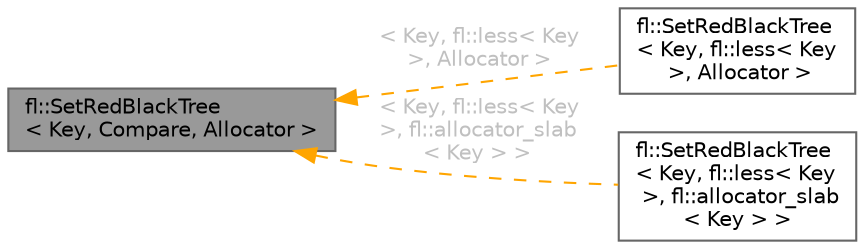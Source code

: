 digraph "fl::SetRedBlackTree&lt; Key, Compare, Allocator &gt;"
{
 // INTERACTIVE_SVG=YES
 // LATEX_PDF_SIZE
  bgcolor="transparent";
  edge [fontname=Helvetica,fontsize=10,labelfontname=Helvetica,labelfontsize=10];
  node [fontname=Helvetica,fontsize=10,shape=box,height=0.2,width=0.4];
  rankdir="LR";
  Node1 [id="Node000001",label="fl::SetRedBlackTree\l\< Key, Compare, Allocator \>",height=0.2,width=0.4,color="gray40", fillcolor="grey60", style="filled", fontcolor="black",tooltip=" "];
  Node1 -> Node2 [id="edge1_Node000001_Node000002",dir="back",color="orange",style="dashed",tooltip=" ",label=" \< Key, fl::less\< Key\l \>, Allocator \>",fontcolor="grey" ];
  Node2 [id="Node000002",label="fl::SetRedBlackTree\l\< Key, fl::less\< Key\l \>, Allocator \>",height=0.2,width=0.4,color="gray40", fillcolor="white", style="filled",URL="$d7/df3/classfl_1_1_set_red_black_tree.html",tooltip=" "];
  Node1 -> Node3 [id="edge2_Node000001_Node000003",dir="back",color="orange",style="dashed",tooltip=" ",label=" \< Key, fl::less\< Key\l \>, fl::allocator_slab\l\< Key \> \>",fontcolor="grey" ];
  Node3 [id="Node000003",label="fl::SetRedBlackTree\l\< Key, fl::less\< Key\l \>, fl::allocator_slab\l\< Key \> \>",height=0.2,width=0.4,color="gray40", fillcolor="white", style="filled",URL="$d7/df3/classfl_1_1_set_red_black_tree.html",tooltip=" "];
}
